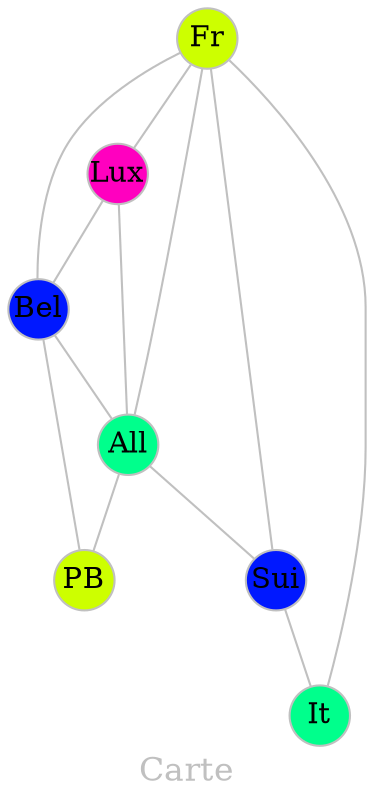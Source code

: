 graph Carte {
	graph [bgcolor="#ffffff00" fontcolor=grey fontsize=16 label=Carte overlap=false]
	node [color=grey fixedsize=true fontsize=14 shape=circle style=filled width=0.4]
	edge [arrowsize=0.7 color=grey fontcolor=grey fontsize=12]
	node [fillcolor="#cdff00"]
	Fr
	node [fillcolor="#ff00bf"]
	Lux
	node [fillcolor="#0018ff"]
	Bel
	node [fillcolor="#00ff8c"]
	All
	node [fillcolor="#cdff00"]
	PB
	node [fillcolor="#0018ff"]
	Sui
	node [fillcolor="#00ff8c"]
	It
	Fr -- Lux
	Fr -- Bel
	Fr -- All
	Fr -- Sui
	Fr -- It
	Lux -- Bel
	Lux -- All
	Bel -- All
	Bel -- PB
	All -- PB
	All -- Sui
	Sui -- It
}

